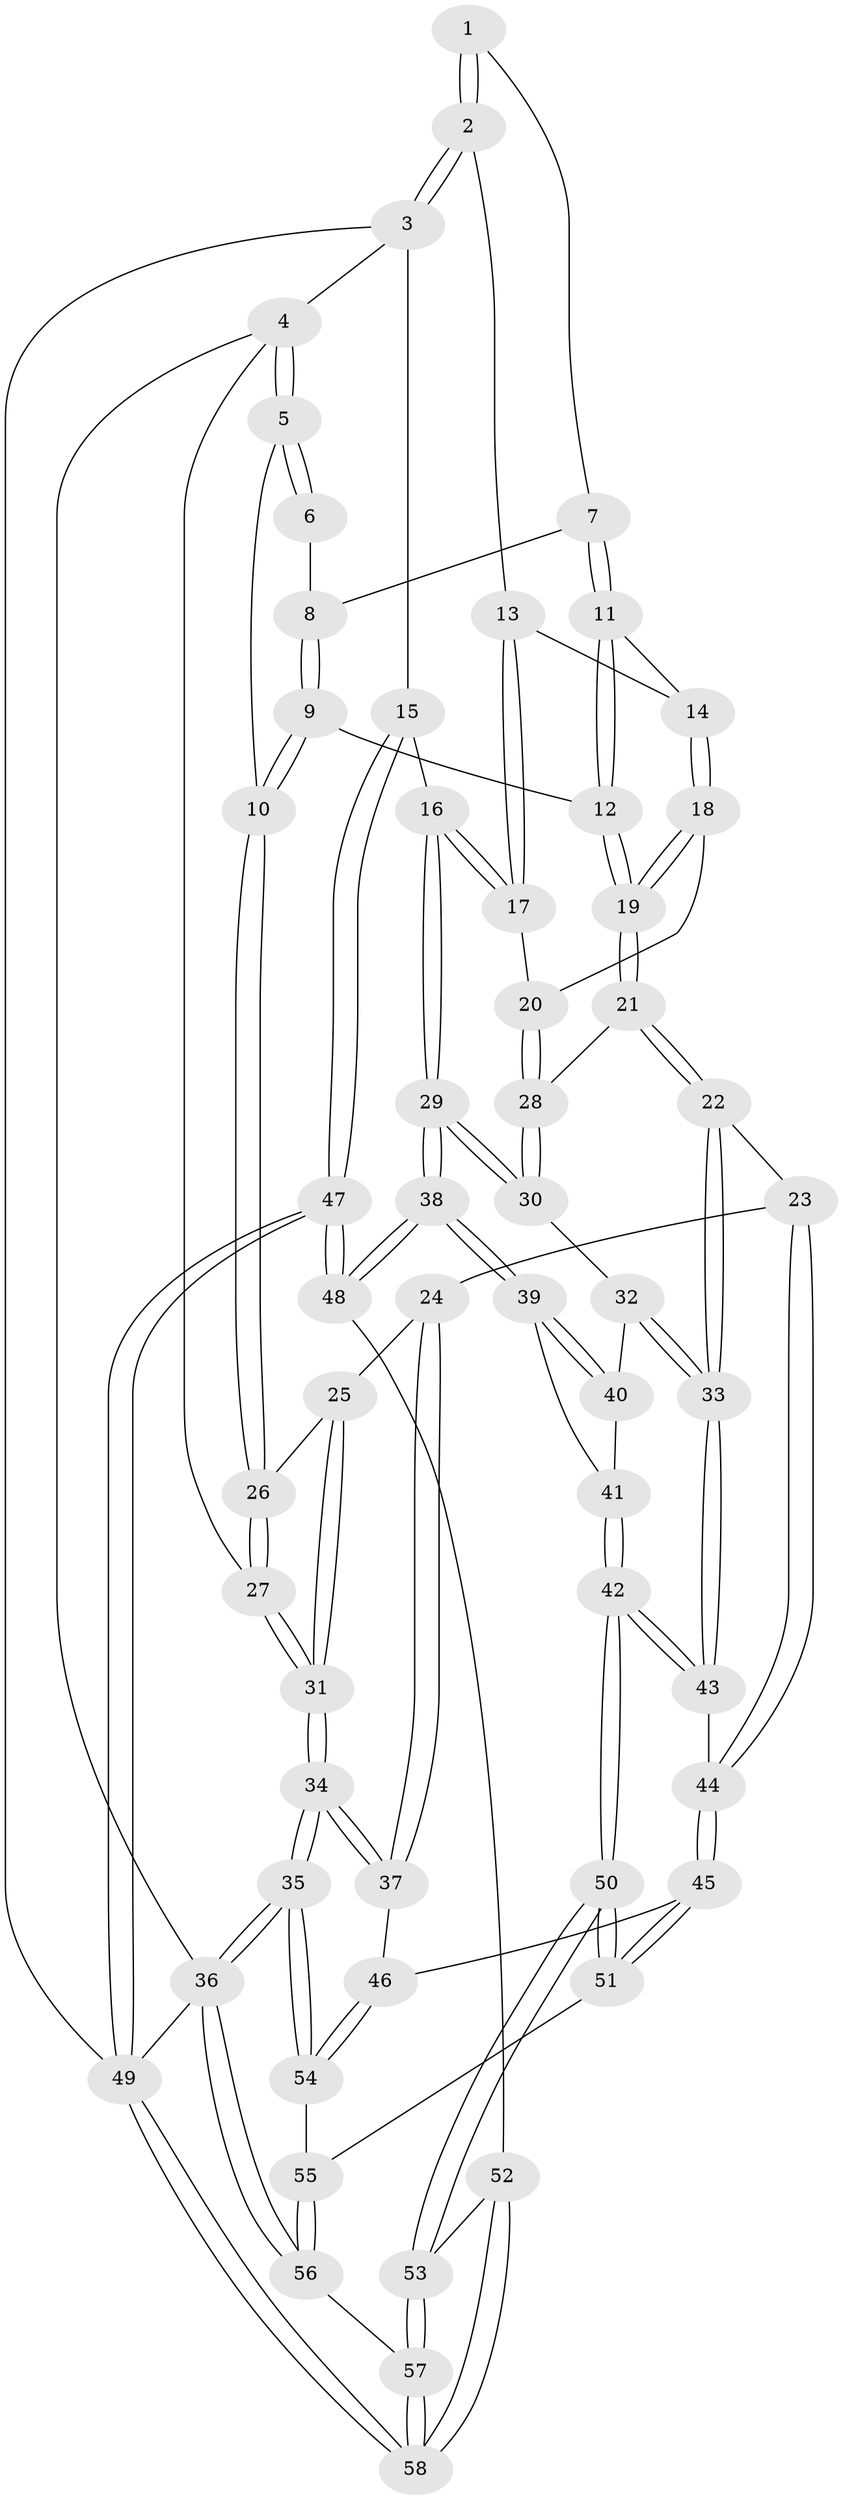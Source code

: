 // Generated by graph-tools (version 1.1) at 2025/17/03/09/25 04:17:02]
// undirected, 58 vertices, 142 edges
graph export_dot {
graph [start="1"]
  node [color=gray90,style=filled];
  1 [pos="+0.6350845696570359+0"];
  2 [pos="+0.8616700649361471+0"];
  3 [pos="+1+0"];
  4 [pos="+0+0"];
  5 [pos="+0+0"];
  6 [pos="+0.21620119115339734+0"];
  7 [pos="+0.44484882174710205+0.10866906376406907"];
  8 [pos="+0.2986130506020464+0"];
  9 [pos="+0.30828091780673195+0.2211153825639653"];
  10 [pos="+0.22283492393136667+0.23738188062248197"];
  11 [pos="+0.4505437445588457+0.18512650834534264"];
  12 [pos="+0.3645700786292629+0.23159068305758126"];
  13 [pos="+0.6521200367267221+0.1168448888826082"];
  14 [pos="+0.5284134190185769+0.20320929402267593"];
  15 [pos="+0.9822342404235248+0.3764943182092007"];
  16 [pos="+0.9480723671640011+0.3860305223642939"];
  17 [pos="+0.7305847370245163+0.2857230811160534"];
  18 [pos="+0.5700025984366157+0.2982007615521212"];
  19 [pos="+0.394619551304567+0.35753408120931174"];
  20 [pos="+0.5826051917368602+0.3196663185882638"];
  21 [pos="+0.39793418154262555+0.38755367254240675"];
  22 [pos="+0.347007862090586+0.47417421559454065"];
  23 [pos="+0.3041893363202587+0.49349731312274137"];
  24 [pos="+0.23594032177451227+0.4734053020522426"];
  25 [pos="+0.18251439715730944+0.3260134954973449"];
  26 [pos="+0.20906630620131844+0.2528338389125291"];
  27 [pos="+0+0.13759436650696397"];
  28 [pos="+0.572649425058259+0.41021378003175973"];
  29 [pos="+0.7498429731575824+0.5247176376542173"];
  30 [pos="+0.5780433243026091+0.4218296348484495"];
  31 [pos="+0+0.4180868680166718"];
  32 [pos="+0.4838620350214912+0.5404832966792911"];
  33 [pos="+0.4808393936028379+0.54178835600123"];
  34 [pos="+0+0.5734281747711084"];
  35 [pos="+0+1"];
  36 [pos="+0+1"];
  37 [pos="+0.04153433673378299+0.6054741674242324"];
  38 [pos="+0.7127062860533488+0.6242919116690634"];
  39 [pos="+0.7119047786766985+0.6243341161664996"];
  40 [pos="+0.5493999381569552+0.5715503056749921"];
  41 [pos="+0.5226280906759831+0.6813599609029612"];
  42 [pos="+0.48456930948085575+0.69586786916026"];
  43 [pos="+0.4642291368856521+0.622692016727144"];
  44 [pos="+0.319305719984489+0.6057317559891953"];
  45 [pos="+0.29562713320353756+0.700080225235397"];
  46 [pos="+0.044568623852814356+0.6084582729476561"];
  47 [pos="+1+0.8902716812798404"];
  48 [pos="+0.7419319381295825+0.7401990670500546"];
  49 [pos="+1+1"];
  50 [pos="+0.43479688962485985+0.8107220644273423"];
  51 [pos="+0.31054519732213304+0.7382782309275312"];
  52 [pos="+0.6656834143806128+0.842724586717486"];
  53 [pos="+0.45561286819248814+0.8591557077519587"];
  54 [pos="+0.14777965536127666+0.8327271299842598"];
  55 [pos="+0.1669902575492282+0.8379510218621715"];
  56 [pos="+0.34258017318649947+1"];
  57 [pos="+0.3560921950920173+1"];
  58 [pos="+0.8566123644066194+1"];
  1 -- 2;
  1 -- 2;
  1 -- 7;
  2 -- 3;
  2 -- 3;
  2 -- 13;
  3 -- 4;
  3 -- 15;
  3 -- 49;
  4 -- 5;
  4 -- 5;
  4 -- 27;
  4 -- 36;
  5 -- 6;
  5 -- 6;
  5 -- 10;
  6 -- 8;
  7 -- 8;
  7 -- 11;
  7 -- 11;
  8 -- 9;
  8 -- 9;
  9 -- 10;
  9 -- 10;
  9 -- 12;
  10 -- 26;
  10 -- 26;
  11 -- 12;
  11 -- 12;
  11 -- 14;
  12 -- 19;
  12 -- 19;
  13 -- 14;
  13 -- 17;
  13 -- 17;
  14 -- 18;
  14 -- 18;
  15 -- 16;
  15 -- 47;
  15 -- 47;
  16 -- 17;
  16 -- 17;
  16 -- 29;
  16 -- 29;
  17 -- 20;
  18 -- 19;
  18 -- 19;
  18 -- 20;
  19 -- 21;
  19 -- 21;
  20 -- 28;
  20 -- 28;
  21 -- 22;
  21 -- 22;
  21 -- 28;
  22 -- 23;
  22 -- 33;
  22 -- 33;
  23 -- 24;
  23 -- 44;
  23 -- 44;
  24 -- 25;
  24 -- 37;
  24 -- 37;
  25 -- 26;
  25 -- 31;
  25 -- 31;
  26 -- 27;
  26 -- 27;
  27 -- 31;
  27 -- 31;
  28 -- 30;
  28 -- 30;
  29 -- 30;
  29 -- 30;
  29 -- 38;
  29 -- 38;
  30 -- 32;
  31 -- 34;
  31 -- 34;
  32 -- 33;
  32 -- 33;
  32 -- 40;
  33 -- 43;
  33 -- 43;
  34 -- 35;
  34 -- 35;
  34 -- 37;
  34 -- 37;
  35 -- 36;
  35 -- 36;
  35 -- 54;
  35 -- 54;
  36 -- 56;
  36 -- 56;
  36 -- 49;
  37 -- 46;
  38 -- 39;
  38 -- 39;
  38 -- 48;
  38 -- 48;
  39 -- 40;
  39 -- 40;
  39 -- 41;
  40 -- 41;
  41 -- 42;
  41 -- 42;
  42 -- 43;
  42 -- 43;
  42 -- 50;
  42 -- 50;
  43 -- 44;
  44 -- 45;
  44 -- 45;
  45 -- 46;
  45 -- 51;
  45 -- 51;
  46 -- 54;
  46 -- 54;
  47 -- 48;
  47 -- 48;
  47 -- 49;
  47 -- 49;
  48 -- 52;
  49 -- 58;
  49 -- 58;
  50 -- 51;
  50 -- 51;
  50 -- 53;
  50 -- 53;
  51 -- 55;
  52 -- 53;
  52 -- 58;
  52 -- 58;
  53 -- 57;
  53 -- 57;
  54 -- 55;
  55 -- 56;
  55 -- 56;
  56 -- 57;
  57 -- 58;
  57 -- 58;
}
